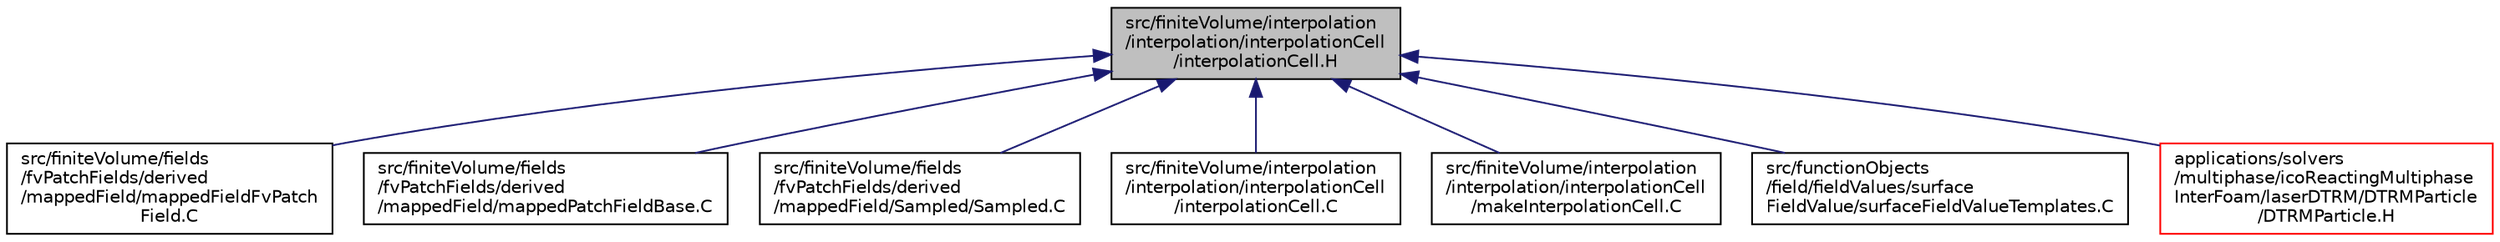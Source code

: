 digraph "src/finiteVolume/interpolation/interpolation/interpolationCell/interpolationCell.H"
{
  bgcolor="transparent";
  edge [fontname="Helvetica",fontsize="10",labelfontname="Helvetica",labelfontsize="10"];
  node [fontname="Helvetica",fontsize="10",shape=record];
  Node1 [label="src/finiteVolume/interpolation\l/interpolation/interpolationCell\l/interpolationCell.H",height=0.2,width=0.4,color="black", fillcolor="grey75", style="filled" fontcolor="black"];
  Node1 -> Node2 [dir="back",color="midnightblue",fontsize="10",style="solid",fontname="Helvetica"];
  Node2 [label="src/finiteVolume/fields\l/fvPatchFields/derived\l/mappedField/mappedFieldFvPatch\lField.C",height=0.2,width=0.4,color="black",URL="$mappedFieldFvPatchField_8C.html"];
  Node1 -> Node3 [dir="back",color="midnightblue",fontsize="10",style="solid",fontname="Helvetica"];
  Node3 [label="src/finiteVolume/fields\l/fvPatchFields/derived\l/mappedField/mappedPatchFieldBase.C",height=0.2,width=0.4,color="black",URL="$mappedPatchFieldBase_8C.html"];
  Node1 -> Node4 [dir="back",color="midnightblue",fontsize="10",style="solid",fontname="Helvetica"];
  Node4 [label="src/finiteVolume/fields\l/fvPatchFields/derived\l/mappedField/Sampled/Sampled.C",height=0.2,width=0.4,color="black",URL="$Sampled_8C.html"];
  Node1 -> Node5 [dir="back",color="midnightblue",fontsize="10",style="solid",fontname="Helvetica"];
  Node5 [label="src/finiteVolume/interpolation\l/interpolation/interpolationCell\l/interpolationCell.C",height=0.2,width=0.4,color="black",URL="$interpolationCell_8C.html"];
  Node1 -> Node6 [dir="back",color="midnightblue",fontsize="10",style="solid",fontname="Helvetica"];
  Node6 [label="src/finiteVolume/interpolation\l/interpolation/interpolationCell\l/makeInterpolationCell.C",height=0.2,width=0.4,color="black",URL="$makeInterpolationCell_8C.html"];
  Node1 -> Node7 [dir="back",color="midnightblue",fontsize="10",style="solid",fontname="Helvetica"];
  Node7 [label="src/functionObjects\l/field/fieldValues/surface\lFieldValue/surfaceFieldValueTemplates.C",height=0.2,width=0.4,color="black",URL="$surfaceFieldValueTemplates_8C.html"];
  Node1 -> Node8 [dir="back",color="midnightblue",fontsize="10",style="solid",fontname="Helvetica"];
  Node8 [label="applications/solvers\l/multiphase/icoReactingMultiphase\lInterFoam/laserDTRM/DTRMParticle\l/DTRMParticle.H",height=0.2,width=0.4,color="red",URL="$DTRMParticle_8H.html"];
}
